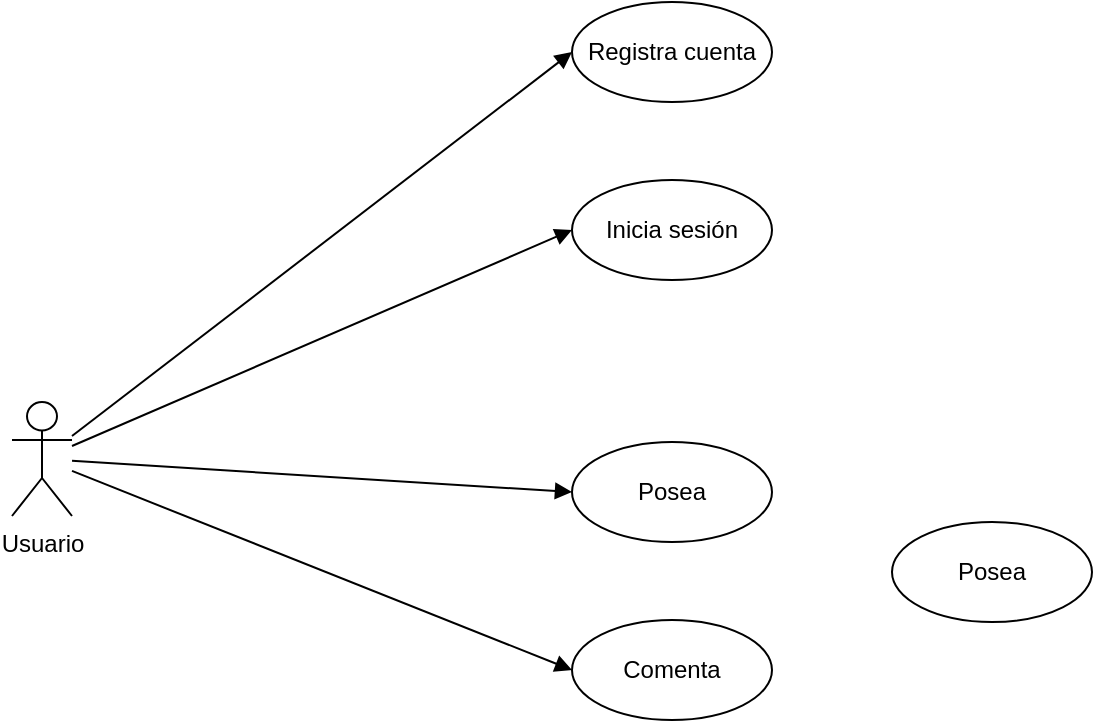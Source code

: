 <mxfile version="26.1.3">
  <diagram name="Página-1" id="7bljCttjSE_ZduePupPO">
    <mxGraphModel dx="715" dy="414" grid="1" gridSize="10" guides="1" tooltips="1" connect="1" arrows="1" fold="1" page="1" pageScale="1" pageWidth="827" pageHeight="1169" math="0" shadow="0">
      <root>
        <mxCell id="0" />
        <mxCell id="1" parent="0" />
        <mxCell id="20" value="" style="curved=1;startArrow=none;endArrow=block;entryX=0;entryY=0.5;entryDx=0;entryDy=0;" parent="1" source="qCNo01SNKq6QyHZmtWmA-31" target="wp9TlNlraOxQVLOvNRbi-34" edge="1">
          <mxGeometry x="0.006" relative="1" as="geometry">
            <Array as="points" />
            <mxPoint x="253" y="528" as="sourcePoint" />
            <mxPoint as="offset" />
          </mxGeometry>
        </mxCell>
        <mxCell id="22" value="" style="curved=1;startArrow=none;endArrow=block;exitX=0.99;exitY=0.57;entryX=0.36;entryY=-0.01;" parent="1" target="10" edge="1">
          <mxGeometry relative="1" as="geometry">
            <Array as="points">
              <mxPoint x="364" y="280" />
              <mxPoint x="418" y="280" />
            </Array>
            <mxPoint x="577.377" y="141.716" as="sourcePoint" />
          </mxGeometry>
        </mxCell>
        <mxCell id="23" value="" style="curved=1;startArrow=none;endArrow=block;exitX=0.82;exitY=0;entryX=0;entryY=0.49;" parent="1" target="16" edge="1">
          <mxGeometry relative="1" as="geometry">
            <Array as="points">
              <mxPoint x="364" y="138" />
            </Array>
            <mxPoint x="562.616" y="113.087" as="sourcePoint" />
          </mxGeometry>
        </mxCell>
        <mxCell id="26" value="" style="curved=1;startArrow=none;endArrow=block;exitX=0.99;exitY=0.69;entryX=0.44;entryY=0.01;" parent="1" target="11" edge="1">
          <mxGeometry relative="1" as="geometry">
            <Array as="points">
              <mxPoint x="364" y="300" />
              <mxPoint x="418" y="300" />
            </Array>
            <mxPoint x="575.694" y="149.252" as="sourcePoint" />
          </mxGeometry>
        </mxCell>
        <mxCell id="29" value="" style="curved=1;startArrow=none;endArrow=block;exitX=0.75;exitY=1;entryX=0.46;entryY=0;" parent="1" target="12" edge="1">
          <mxGeometry relative="1" as="geometry">
            <Array as="points">
              <mxPoint x="364" y="320" />
              <mxPoint x="418" y="320" />
            </Array>
            <mxPoint x="559.207" y="55.356" as="sourcePoint" />
          </mxGeometry>
        </mxCell>
        <mxCell id="31" value="" style="curved=1;startArrow=none;endArrow=block;exitX=0.99;exitY=0.71;entryX=0.39;entryY=0;" parent="1" target="17" edge="1">
          <mxGeometry relative="1" as="geometry">
            <Array as="points">
              <mxPoint x="364" y="193" />
              <mxPoint x="857" y="193" />
            </Array>
            <mxPoint x="574.724" y="38.581" as="sourcePoint" />
          </mxGeometry>
        </mxCell>
        <mxCell id="qCNo01SNKq6QyHZmtWmA-31" value="Usuario" style="shape=umlActor;verticalLabelPosition=bottom;verticalAlign=top;html=1;outlineConnect=0;" parent="1" vertex="1">
          <mxGeometry x="110" y="540" width="30" height="57" as="geometry" />
        </mxCell>
        <mxCell id="wp9TlNlraOxQVLOvNRbi-34" value="Inicia sesión" style="ellipse;whiteSpace=wrap;html=1;" vertex="1" parent="1">
          <mxGeometry x="390" y="429" width="100" height="50" as="geometry" />
        </mxCell>
        <mxCell id="wp9TlNlraOxQVLOvNRbi-36" value="" style="curved=1;startArrow=none;endArrow=block;entryX=0;entryY=0.5;entryDx=0;entryDy=0;" edge="1" parent="1" target="wp9TlNlraOxQVLOvNRbi-37" source="qCNo01SNKq6QyHZmtWmA-31">
          <mxGeometry x="0.006" relative="1" as="geometry">
            <Array as="points" />
            <mxPoint x="250" y="580" as="sourcePoint" />
            <mxPoint as="offset" />
          </mxGeometry>
        </mxCell>
        <mxCell id="wp9TlNlraOxQVLOvNRbi-37" value="Registra cuenta" style="ellipse;whiteSpace=wrap;html=1;" vertex="1" parent="1">
          <mxGeometry x="390" y="340" width="100" height="50" as="geometry" />
        </mxCell>
        <mxCell id="wp9TlNlraOxQVLOvNRbi-38" value="" style="curved=1;startArrow=none;endArrow=block;entryX=0;entryY=0.5;entryDx=0;entryDy=0;" edge="1" parent="1" target="wp9TlNlraOxQVLOvNRbi-39" source="qCNo01SNKq6QyHZmtWmA-31">
          <mxGeometry x="0.006" relative="1" as="geometry">
            <Array as="points" />
            <mxPoint x="150" y="710" as="sourcePoint" />
            <mxPoint as="offset" />
          </mxGeometry>
        </mxCell>
        <mxCell id="wp9TlNlraOxQVLOvNRbi-39" value="Comenta" style="ellipse;whiteSpace=wrap;html=1;" vertex="1" parent="1">
          <mxGeometry x="390" y="649" width="100" height="50" as="geometry" />
        </mxCell>
        <mxCell id="wp9TlNlraOxQVLOvNRbi-40" value="" style="curved=1;startArrow=none;endArrow=block;entryX=0;entryY=0.5;entryDx=0;entryDy=0;" edge="1" parent="1" target="wp9TlNlraOxQVLOvNRbi-41" source="qCNo01SNKq6QyHZmtWmA-31">
          <mxGeometry x="0.006" relative="1" as="geometry">
            <Array as="points" />
            <mxPoint x="140" y="610" as="sourcePoint" />
            <mxPoint as="offset" />
          </mxGeometry>
        </mxCell>
        <mxCell id="wp9TlNlraOxQVLOvNRbi-41" value="Posea" style="ellipse;whiteSpace=wrap;html=1;" vertex="1" parent="1">
          <mxGeometry x="390" y="560" width="100" height="50" as="geometry" />
        </mxCell>
        <mxCell id="wp9TlNlraOxQVLOvNRbi-45" value="Posea" style="ellipse;whiteSpace=wrap;html=1;" vertex="1" parent="1">
          <mxGeometry x="550" y="600" width="100" height="50" as="geometry" />
        </mxCell>
      </root>
    </mxGraphModel>
  </diagram>
</mxfile>
